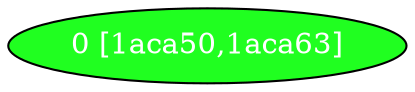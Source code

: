 diGraph libnss3{
	libnss3_0  [style=filled fillcolor="#20FF20" fontcolor="#ffffff" shape=oval label="0 [1aca50,1aca63]"]


}